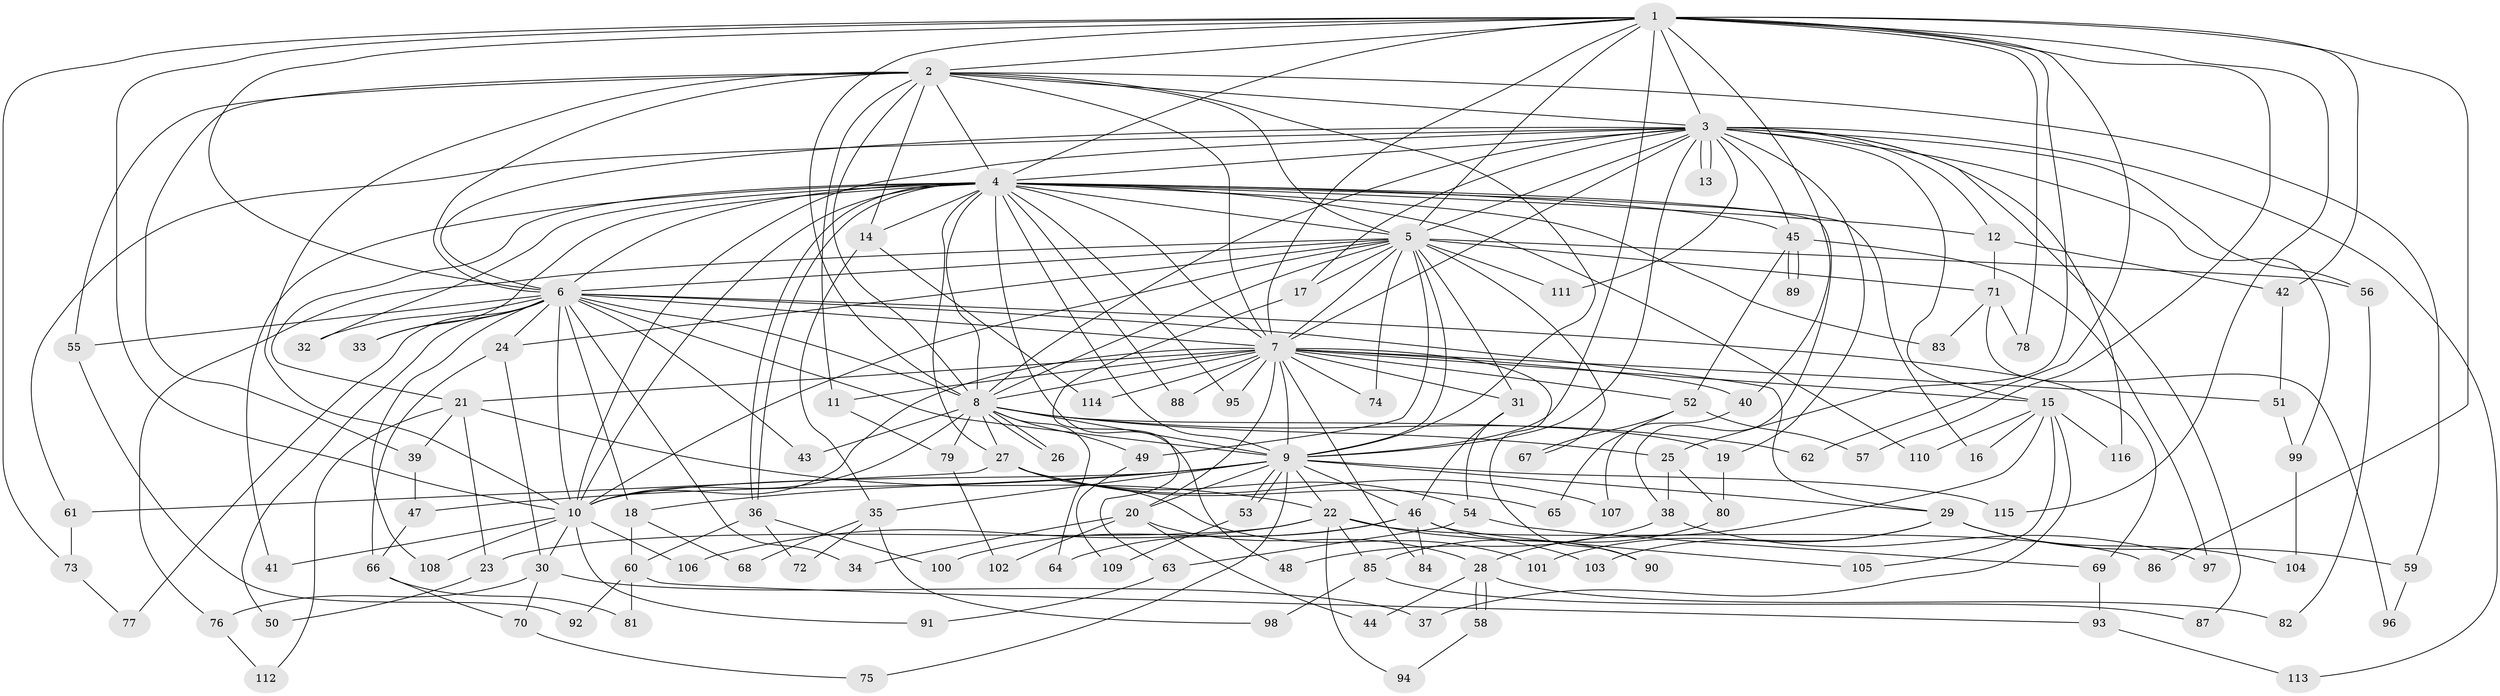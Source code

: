 // Generated by graph-tools (version 1.1) at 2025/49/03/09/25 03:49:37]
// undirected, 116 vertices, 257 edges
graph export_dot {
graph [start="1"]
  node [color=gray90,style=filled];
  1;
  2;
  3;
  4;
  5;
  6;
  7;
  8;
  9;
  10;
  11;
  12;
  13;
  14;
  15;
  16;
  17;
  18;
  19;
  20;
  21;
  22;
  23;
  24;
  25;
  26;
  27;
  28;
  29;
  30;
  31;
  32;
  33;
  34;
  35;
  36;
  37;
  38;
  39;
  40;
  41;
  42;
  43;
  44;
  45;
  46;
  47;
  48;
  49;
  50;
  51;
  52;
  53;
  54;
  55;
  56;
  57;
  58;
  59;
  60;
  61;
  62;
  63;
  64;
  65;
  66;
  67;
  68;
  69;
  70;
  71;
  72;
  73;
  74;
  75;
  76;
  77;
  78;
  79;
  80;
  81;
  82;
  83;
  84;
  85;
  86;
  87;
  88;
  89;
  90;
  91;
  92;
  93;
  94;
  95;
  96;
  97;
  98;
  99;
  100;
  101;
  102;
  103;
  104;
  105;
  106;
  107;
  108;
  109;
  110;
  111;
  112;
  113;
  114;
  115;
  116;
  1 -- 2;
  1 -- 3;
  1 -- 4;
  1 -- 5;
  1 -- 6;
  1 -- 7;
  1 -- 8;
  1 -- 9;
  1 -- 10;
  1 -- 25;
  1 -- 40;
  1 -- 42;
  1 -- 57;
  1 -- 62;
  1 -- 73;
  1 -- 78;
  1 -- 86;
  1 -- 115;
  2 -- 3;
  2 -- 4;
  2 -- 5;
  2 -- 6;
  2 -- 7;
  2 -- 8;
  2 -- 9;
  2 -- 10;
  2 -- 11;
  2 -- 14;
  2 -- 39;
  2 -- 55;
  2 -- 59;
  3 -- 4;
  3 -- 5;
  3 -- 6;
  3 -- 7;
  3 -- 8;
  3 -- 9;
  3 -- 10;
  3 -- 12;
  3 -- 13;
  3 -- 13;
  3 -- 15;
  3 -- 17;
  3 -- 19;
  3 -- 45;
  3 -- 56;
  3 -- 61;
  3 -- 87;
  3 -- 99;
  3 -- 111;
  3 -- 113;
  3 -- 116;
  4 -- 5;
  4 -- 6;
  4 -- 7;
  4 -- 8;
  4 -- 9;
  4 -- 10;
  4 -- 12;
  4 -- 14;
  4 -- 16;
  4 -- 21;
  4 -- 27;
  4 -- 32;
  4 -- 33;
  4 -- 36;
  4 -- 36;
  4 -- 38;
  4 -- 41;
  4 -- 45;
  4 -- 48;
  4 -- 83;
  4 -- 88;
  4 -- 95;
  4 -- 110;
  5 -- 6;
  5 -- 7;
  5 -- 8;
  5 -- 9;
  5 -- 10;
  5 -- 17;
  5 -- 24;
  5 -- 31;
  5 -- 49;
  5 -- 56;
  5 -- 67;
  5 -- 71;
  5 -- 74;
  5 -- 76;
  5 -- 111;
  6 -- 7;
  6 -- 8;
  6 -- 9;
  6 -- 10;
  6 -- 18;
  6 -- 24;
  6 -- 29;
  6 -- 32;
  6 -- 33;
  6 -- 34;
  6 -- 43;
  6 -- 50;
  6 -- 55;
  6 -- 69;
  6 -- 77;
  6 -- 108;
  7 -- 8;
  7 -- 9;
  7 -- 10;
  7 -- 11;
  7 -- 15;
  7 -- 20;
  7 -- 21;
  7 -- 31;
  7 -- 40;
  7 -- 51;
  7 -- 52;
  7 -- 74;
  7 -- 84;
  7 -- 88;
  7 -- 90;
  7 -- 95;
  7 -- 114;
  8 -- 9;
  8 -- 10;
  8 -- 19;
  8 -- 25;
  8 -- 26;
  8 -- 26;
  8 -- 27;
  8 -- 43;
  8 -- 49;
  8 -- 62;
  8 -- 64;
  8 -- 79;
  9 -- 10;
  9 -- 18;
  9 -- 20;
  9 -- 22;
  9 -- 29;
  9 -- 35;
  9 -- 46;
  9 -- 47;
  9 -- 53;
  9 -- 53;
  9 -- 75;
  9 -- 115;
  10 -- 30;
  10 -- 41;
  10 -- 91;
  10 -- 106;
  10 -- 108;
  11 -- 79;
  12 -- 42;
  12 -- 71;
  14 -- 35;
  14 -- 114;
  15 -- 16;
  15 -- 28;
  15 -- 37;
  15 -- 105;
  15 -- 110;
  15 -- 116;
  17 -- 63;
  18 -- 60;
  18 -- 68;
  19 -- 80;
  20 -- 28;
  20 -- 34;
  20 -- 44;
  20 -- 102;
  21 -- 22;
  21 -- 23;
  21 -- 39;
  21 -- 112;
  22 -- 23;
  22 -- 85;
  22 -- 86;
  22 -- 94;
  22 -- 103;
  22 -- 106;
  23 -- 50;
  24 -- 30;
  24 -- 66;
  25 -- 38;
  25 -- 80;
  27 -- 54;
  27 -- 61;
  27 -- 65;
  27 -- 101;
  27 -- 107;
  28 -- 44;
  28 -- 58;
  28 -- 58;
  28 -- 82;
  29 -- 59;
  29 -- 101;
  29 -- 103;
  29 -- 104;
  30 -- 37;
  30 -- 70;
  30 -- 76;
  31 -- 46;
  31 -- 54;
  35 -- 68;
  35 -- 72;
  35 -- 98;
  36 -- 60;
  36 -- 72;
  36 -- 100;
  38 -- 48;
  38 -- 97;
  39 -- 47;
  40 -- 107;
  42 -- 51;
  45 -- 52;
  45 -- 89;
  45 -- 89;
  45 -- 97;
  46 -- 64;
  46 -- 84;
  46 -- 90;
  46 -- 100;
  46 -- 105;
  47 -- 66;
  49 -- 109;
  51 -- 99;
  52 -- 57;
  52 -- 65;
  52 -- 67;
  53 -- 109;
  54 -- 63;
  54 -- 69;
  55 -- 92;
  56 -- 82;
  58 -- 94;
  59 -- 96;
  60 -- 81;
  60 -- 92;
  60 -- 93;
  61 -- 73;
  63 -- 91;
  66 -- 70;
  66 -- 81;
  69 -- 93;
  70 -- 75;
  71 -- 78;
  71 -- 83;
  71 -- 96;
  73 -- 77;
  76 -- 112;
  79 -- 102;
  80 -- 85;
  85 -- 87;
  85 -- 98;
  93 -- 113;
  99 -- 104;
}
